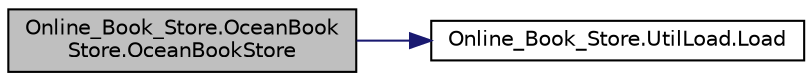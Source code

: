 digraph "Online_Book_Store.OceanBookStore.OceanBookStore"
{
 // LATEX_PDF_SIZE
  edge [fontname="Helvetica",fontsize="10",labelfontname="Helvetica",labelfontsize="10"];
  node [fontname="Helvetica",fontsize="10",shape=record];
  rankdir="LR";
  Node1 [label="Online_Book_Store.OceanBook\lStore.OceanBookStore",height=0.2,width=0.4,color="black", fillcolor="grey75", style="filled", fontcolor="black",tooltip="This function used to load customer list and shopping cards."];
  Node1 -> Node2 [color="midnightblue",fontsize="10",style="solid",fontname="Helvetica"];
  Node2 [label="Online_Book_Store.UtilLoad.Load",height=0.2,width=0.4,color="black", fillcolor="white", style="filled",URL="$class_online___book___store_1_1_util_load.html#ac969d4fbde943781a3ade898bf55bd8a",tooltip="This function loads the elements of the Customer.xml file."];
}
